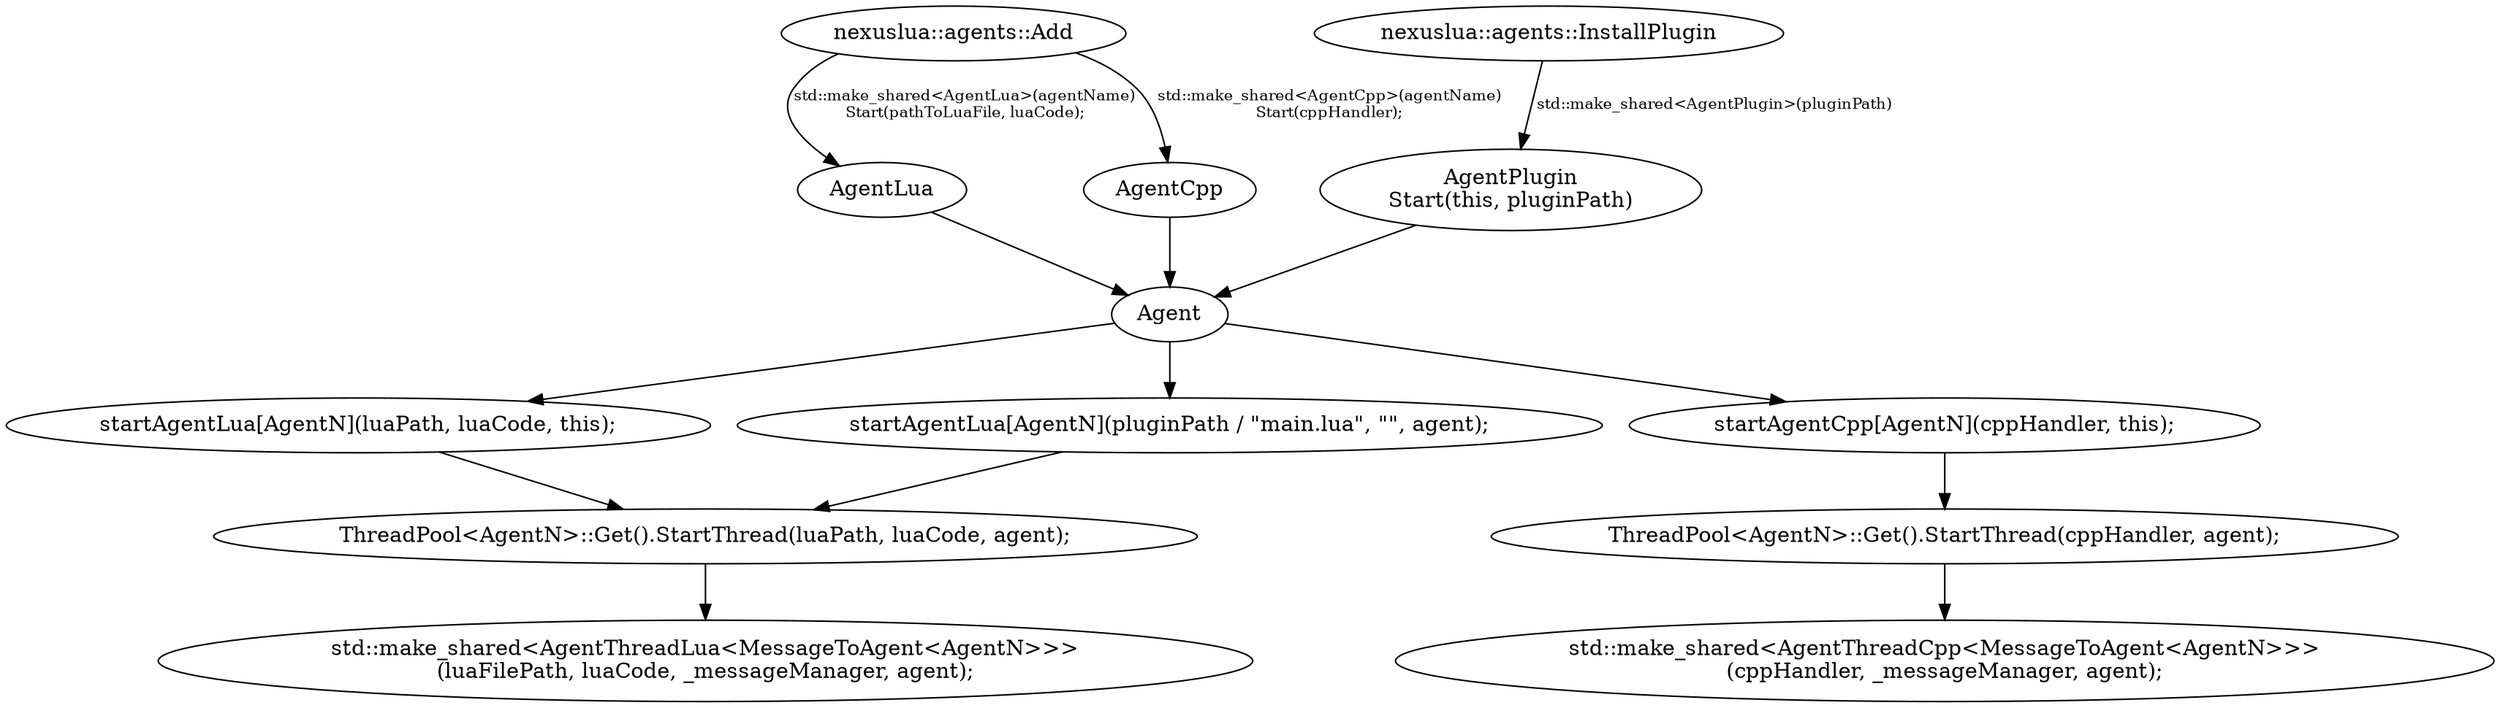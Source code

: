 digraph D {

  "nexuslua::agents::Add" -> AgentLua [label="std::make_shared<AgentLua>(agentName)\nStart(pathToLuaFile, luaCode);", fontsize=10];
  "nexuslua::agents::Add" -> AgentCpp [label="std::make_shared<AgentCpp>(agentName)\nStart(cppHandler);", fontsize=10];
AgentLua -> Agent;
AgentCpp -> Agent;
  "nexuslua::agents::InstallPlugin" -> "AgentPlugin\nStart(this, pluginPath)" [label="std::make_shared<AgentPlugin>(pluginPath)", fontsize=10];
  "AgentPlugin\nStart(this, pluginPath)" -> Agent;
  Agent -> "startAgentLua[AgentN](luaPath, luaCode, this);"
  Agent -> "startAgentLua[AgentN](pluginPath / \"main.lua\", \"\", agent);"
  Agent -> "startAgentCpp[AgentN](cppHandler, this);"
  "startAgentLua[AgentN](luaPath, luaCode, this);" -> "ThreadPool<AgentN>::Get().StartThread(luaPath, luaCode, agent);"
  "startAgentLua[AgentN](pluginPath / \"main.lua\", \"\", agent);" -> "ThreadPool<AgentN>::Get().StartThread(luaPath, luaCode, agent);"
  "startAgentCpp[AgentN](cppHandler, this);" -> "ThreadPool<AgentN>::Get().StartThread(cppHandler, agent);"
  "ThreadPool<AgentN>::Get().StartThread(luaPath, luaCode, agent);" -> "std::make_shared<AgentThreadLua<MessageToAgent<AgentN>>>\n(luaFilePath, luaCode, _messageManager, agent);"
  "ThreadPool<AgentN>::Get().StartThread(cppHandler, agent);" -> "std::make_shared<AgentThreadCpp<MessageToAgent<AgentN>>>\n(cppHandler, _messageManager, agent);"
}